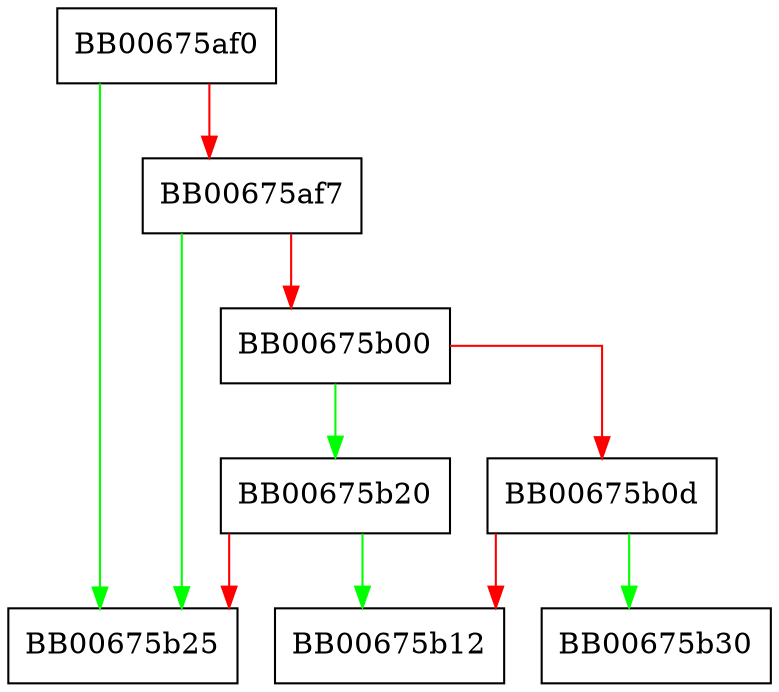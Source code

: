 digraph X509_LOOKUP_by_subject {
  node [shape="box"];
  graph [splines=ortho];
  BB00675af0 -> BB00675b25 [color="green"];
  BB00675af0 -> BB00675af7 [color="red"];
  BB00675af7 -> BB00675b25 [color="green"];
  BB00675af7 -> BB00675b00 [color="red"];
  BB00675b00 -> BB00675b20 [color="green"];
  BB00675b00 -> BB00675b0d [color="red"];
  BB00675b0d -> BB00675b30 [color="green"];
  BB00675b0d -> BB00675b12 [color="red"];
  BB00675b20 -> BB00675b12 [color="green"];
  BB00675b20 -> BB00675b25 [color="red"];
}